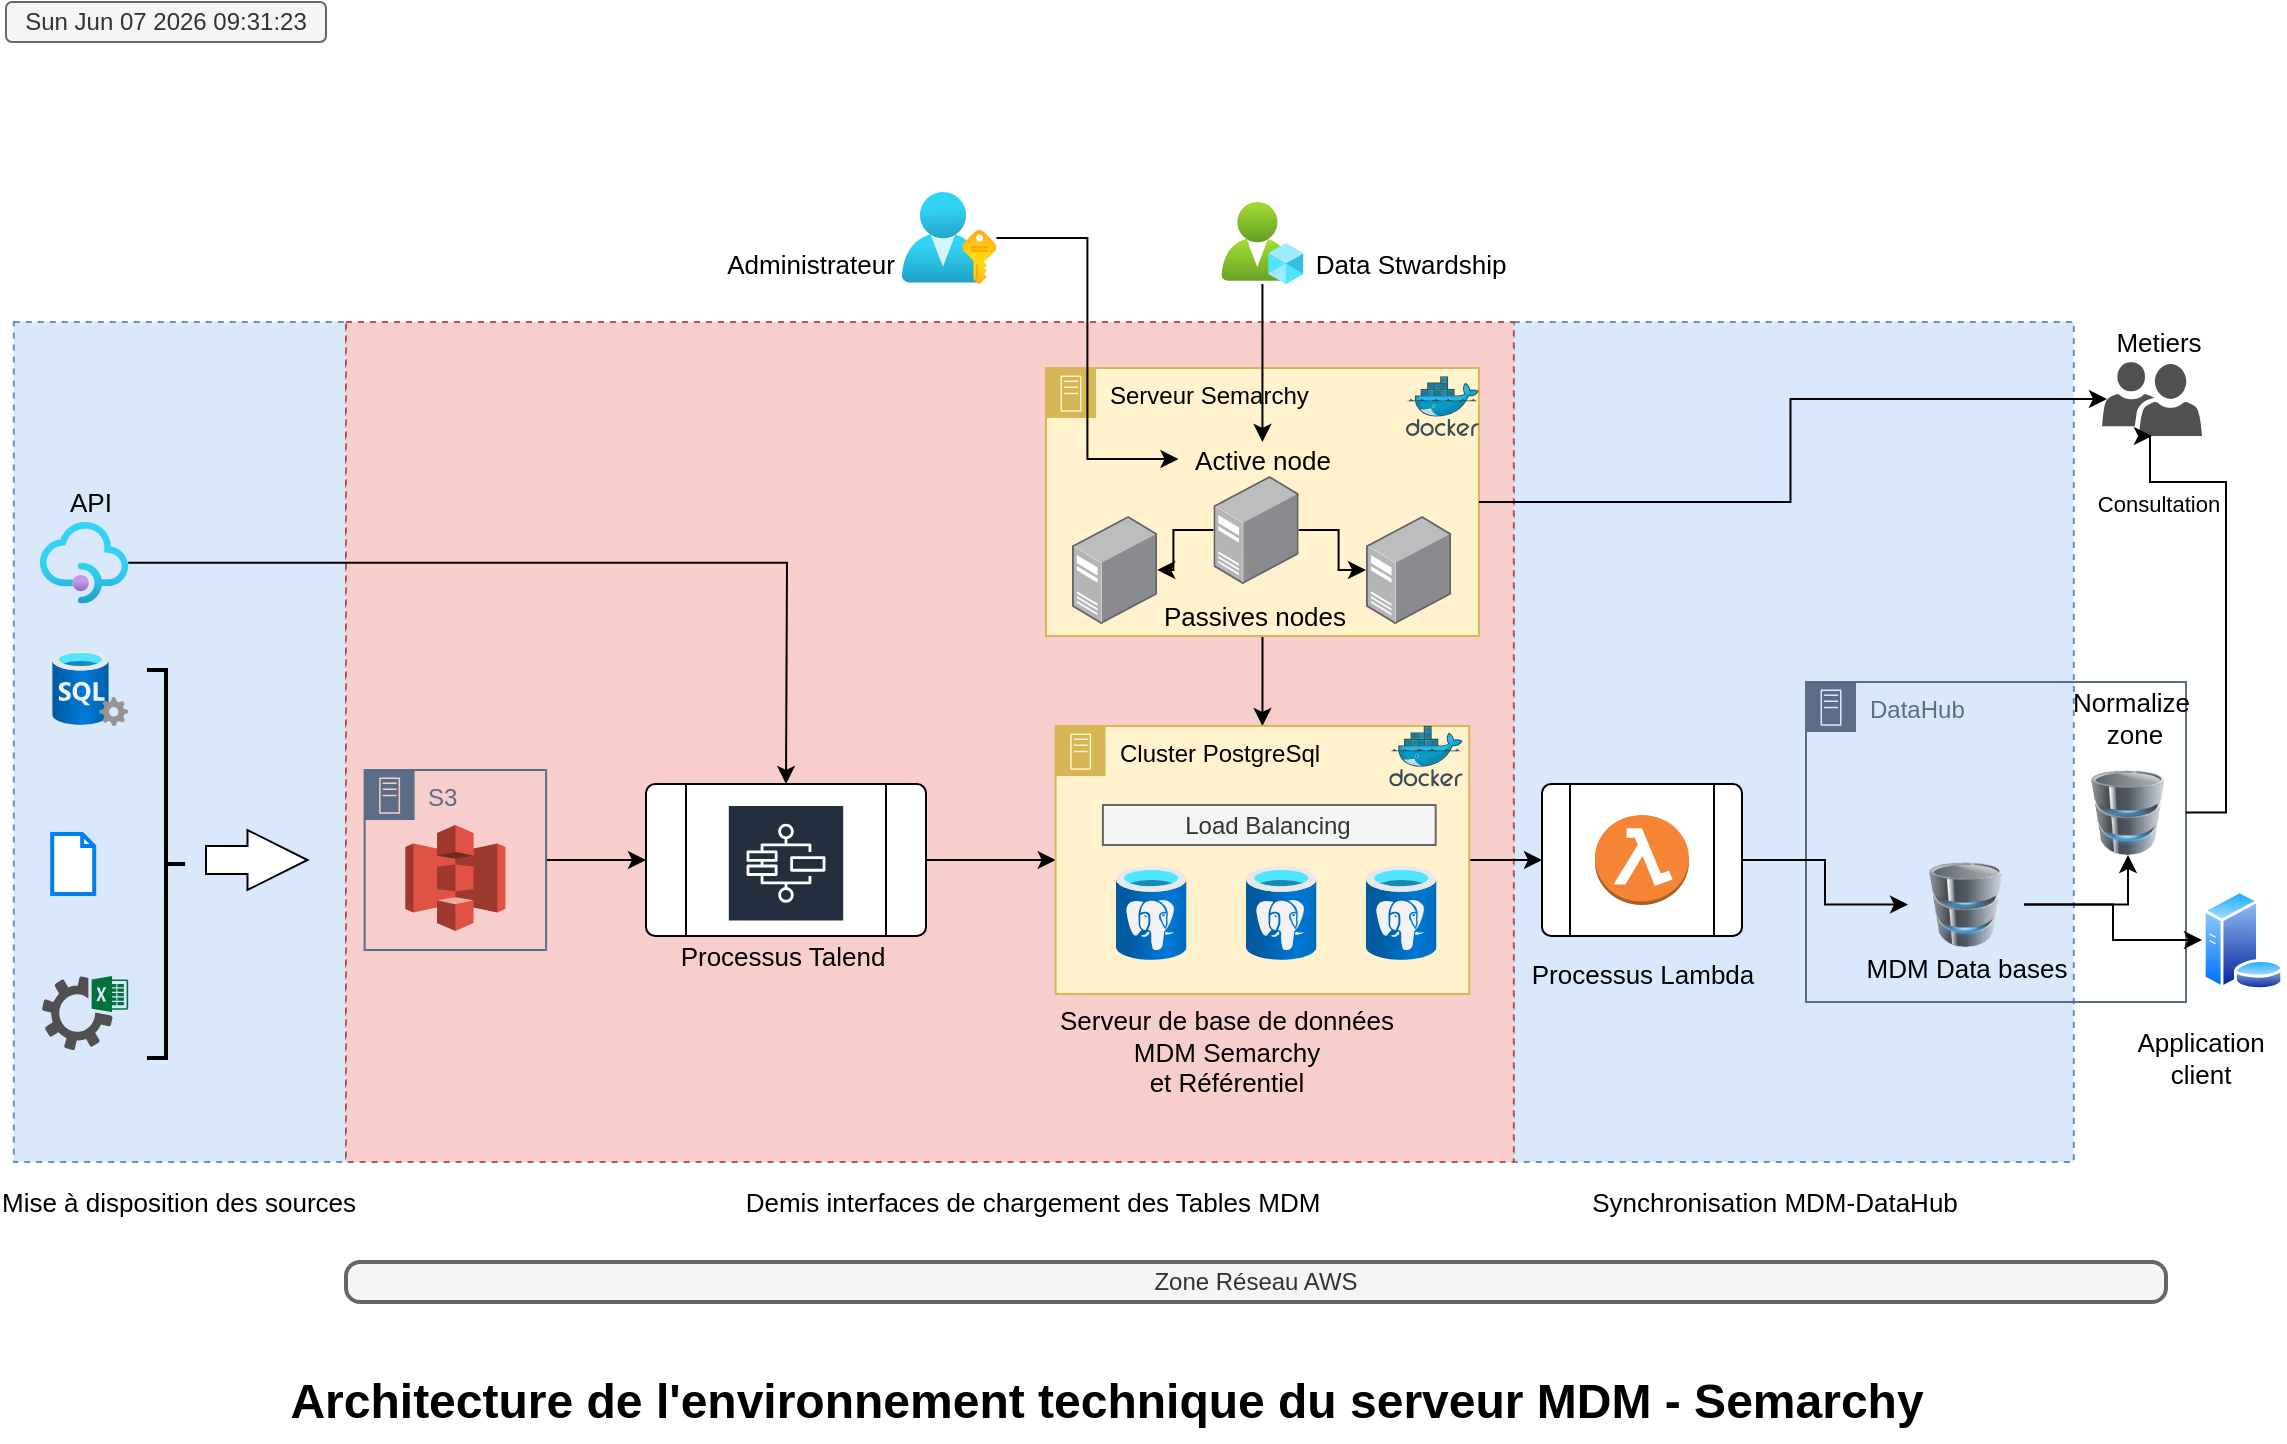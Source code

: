 <mxfile version="22.0.4" type="github">
  <diagram name="Page-1" id="sRmgB1Pe9PFXPVjPCZp8">
    <mxGraphModel dx="1195" dy="756" grid="1" gridSize="10" guides="1" tooltips="1" connect="1" arrows="1" fold="1" page="1" pageScale="1" pageWidth="1169" pageHeight="827" math="0" shadow="0">
      <root>
        <mxCell id="0" />
        <mxCell id="1" parent="0" />
        <mxCell id="tHJYKg1UplMh0ekt52AH-81" value="" style="rounded=0;whiteSpace=wrap;html=1;fillColor=#dae8fc;dashed=1;strokeColor=#6c8ebf;" vertex="1" parent="1">
          <mxGeometry x="783.9" y="190" width="280" height="420" as="geometry" />
        </mxCell>
        <mxCell id="tHJYKg1UplMh0ekt52AH-79" value="" style="rounded=0;whiteSpace=wrap;html=1;fillColor=#dae8fc;dashed=1;strokeColor=#6c8ebf;" vertex="1" parent="1">
          <mxGeometry x="33.9" y="190" width="166.1" height="420" as="geometry" />
        </mxCell>
        <mxCell id="tHJYKg1UplMh0ekt52AH-80" value="" style="rounded=0;whiteSpace=wrap;html=1;fillColor=#f8cecc;dashed=1;strokeColor=#b85450;" vertex="1" parent="1">
          <mxGeometry x="200" y="190" width="583.9" height="420" as="geometry" />
        </mxCell>
        <mxCell id="tHJYKg1UplMh0ekt52AH-58" style="edgeStyle=orthogonalEdgeStyle;rounded=0;orthogonalLoop=1;jettySize=auto;html=1;" edge="1" parent="1" source="tHJYKg1UplMh0ekt52AH-49" target="tHJYKg1UplMh0ekt52AH-5">
          <mxGeometry relative="1" as="geometry" />
        </mxCell>
        <mxCell id="tHJYKg1UplMh0ekt52AH-49" value="" style="verticalLabelPosition=bottom;verticalAlign=top;html=1;shape=process;whiteSpace=wrap;rounded=1;size=0.14;arcSize=6;" vertex="1" parent="1">
          <mxGeometry x="350" y="421" width="140" height="76" as="geometry" />
        </mxCell>
        <mxCell id="tPyTrMyJ9M7yAe20bpE8-4" value="" style="image;aspect=fixed;perimeter=ellipsePerimeter;html=1;align=center;shadow=0;dashed=0;spacingTop=3;image=img/lib/active_directory/database_server.svg;rounded=1;" parent="1" vertex="1">
          <mxGeometry x="1128" y="474" width="41" height="50" as="geometry" />
        </mxCell>
        <mxCell id="tHJYKg1UplMh0ekt52AH-9" style="edgeStyle=orthogonalEdgeStyle;rounded=0;orthogonalLoop=1;jettySize=auto;html=1;entryX=0.5;entryY=0;entryDx=0;entryDy=0;" edge="1" parent="1" source="tPyTrMyJ9M7yAe20bpE8-6" target="tHJYKg1UplMh0ekt52AH-5">
          <mxGeometry relative="1" as="geometry" />
        </mxCell>
        <mxCell id="tPyTrMyJ9M7yAe20bpE8-6" value="Serveur Semarchy" style="points=[[0,0],[0.25,0],[0.5,0],[0.75,0],[1,0],[1,0.25],[1,0.5],[1,0.75],[1,1],[0.75,1],[0.5,1],[0.25,1],[0,1],[0,0.75],[0,0.5],[0,0.25]];outlineConnect=0;html=1;whiteSpace=wrap;fontSize=12;fontStyle=0;container=1;pointerEvents=0;collapsible=0;recursiveResize=0;shape=mxgraph.aws4.group;grIcon=mxgraph.aws4.group_on_premise;strokeColor=#d6b656;fillColor=#fff2cc;verticalAlign=top;align=left;spacingLeft=30;dashed=0;rounded=1;" parent="1" vertex="1">
          <mxGeometry x="550" y="213" width="216.45" height="134" as="geometry" />
        </mxCell>
        <mxCell id="tPyTrMyJ9M7yAe20bpE8-26" value="" style="image;points=[];aspect=fixed;html=1;align=center;shadow=0;dashed=0;image=img/lib/allied_telesis/computer_and_terminals/Server_Desktop.svg;rounded=1;" parent="tPyTrMyJ9M7yAe20bpE8-6" vertex="1">
          <mxGeometry x="160" y="74" width="42.6" height="54" as="geometry" />
        </mxCell>
        <mxCell id="tHJYKg1UplMh0ekt52AH-89" style="edgeStyle=orthogonalEdgeStyle;rounded=0;orthogonalLoop=1;jettySize=auto;html=1;" edge="1" parent="tPyTrMyJ9M7yAe20bpE8-6" source="tPyTrMyJ9M7yAe20bpE8-2" target="tPyTrMyJ9M7yAe20bpE8-26">
          <mxGeometry relative="1" as="geometry" />
        </mxCell>
        <mxCell id="tHJYKg1UplMh0ekt52AH-90" style="edgeStyle=orthogonalEdgeStyle;rounded=0;orthogonalLoop=1;jettySize=auto;html=1;" edge="1" parent="tPyTrMyJ9M7yAe20bpE8-6" source="tPyTrMyJ9M7yAe20bpE8-2" target="tPyTrMyJ9M7yAe20bpE8-25">
          <mxGeometry relative="1" as="geometry" />
        </mxCell>
        <mxCell id="tPyTrMyJ9M7yAe20bpE8-2" value="" style="image;points=[];aspect=fixed;html=1;align=center;shadow=0;dashed=0;image=img/lib/allied_telesis/computer_and_terminals/Server_Desktop.svg;rounded=1;" parent="tPyTrMyJ9M7yAe20bpE8-6" vertex="1">
          <mxGeometry x="83.73" y="54" width="42.6" height="54" as="geometry" />
        </mxCell>
        <mxCell id="tPyTrMyJ9M7yAe20bpE8-25" value="" style="image;points=[];aspect=fixed;html=1;align=center;shadow=0;dashed=0;image=img/lib/allied_telesis/computer_and_terminals/Server_Desktop.svg;rounded=1;" parent="tPyTrMyJ9M7yAe20bpE8-6" vertex="1">
          <mxGeometry x="13.0" y="74" width="42.6" height="54" as="geometry" />
        </mxCell>
        <mxCell id="tHJYKg1UplMh0ekt52AH-2" value="Active node" style="text;strokeColor=none;fillColor=none;html=1;fontSize=13;fontStyle=0;verticalAlign=middle;align=center;rounded=1;" vertex="1" parent="tPyTrMyJ9M7yAe20bpE8-6">
          <mxGeometry x="66.22" y="37" width="84" height="17" as="geometry" />
        </mxCell>
        <mxCell id="tHJYKg1UplMh0ekt52AH-1" value="Passives nodes" style="text;strokeColor=none;fillColor=none;html=1;fontSize=13;fontStyle=0;verticalAlign=middle;align=center;rounded=1;" vertex="1" parent="tPyTrMyJ9M7yAe20bpE8-6">
          <mxGeometry x="62" y="114" width="84" height="20" as="geometry" />
        </mxCell>
        <mxCell id="tHJYKg1UplMh0ekt52AH-13" value="" style="image;sketch=0;aspect=fixed;html=1;points=[];align=center;fontSize=12;image=img/lib/mscae/Docker.svg;" vertex="1" parent="tPyTrMyJ9M7yAe20bpE8-6">
          <mxGeometry x="180" y="4.11" width="36.45" height="29.89" as="geometry" />
        </mxCell>
        <mxCell id="tPyTrMyJ9M7yAe20bpE8-9" value="" style="image;aspect=fixed;html=1;points=[];align=center;fontSize=12;image=img/lib/azure2/databases/SQL_Server.svg;rounded=1;" parent="1" vertex="1">
          <mxGeometry x="53.1" y="354" width="38" height="38" as="geometry" />
        </mxCell>
        <mxCell id="tHJYKg1UplMh0ekt52AH-56" style="edgeStyle=orthogonalEdgeStyle;rounded=0;orthogonalLoop=1;jettySize=auto;html=1;entryX=0.5;entryY=0;entryDx=0;entryDy=0;" edge="1" parent="1" source="tPyTrMyJ9M7yAe20bpE8-15" target="tHJYKg1UplMh0ekt52AH-2">
          <mxGeometry relative="1" as="geometry">
            <mxPoint x="658" y="140" as="targetPoint" />
          </mxGeometry>
        </mxCell>
        <mxCell id="tPyTrMyJ9M7yAe20bpE8-15" value="" style="image;aspect=fixed;html=1;points=[];align=center;fontSize=12;image=img/lib/azure2/intune/Azure_AD_Roles_and_Administrators.svg;rounded=1;" parent="1" vertex="1">
          <mxGeometry x="637.72" y="130" width="41" height="41" as="geometry" />
        </mxCell>
        <mxCell id="tHJYKg1UplMh0ekt52AH-94" style="edgeStyle=orthogonalEdgeStyle;rounded=0;orthogonalLoop=1;jettySize=auto;html=1;entryX=0;entryY=0.5;entryDx=0;entryDy=0;" edge="1" parent="1" source="tPyTrMyJ9M7yAe20bpE8-20" target="tHJYKg1UplMh0ekt52AH-2">
          <mxGeometry relative="1" as="geometry" />
        </mxCell>
        <mxCell id="tPyTrMyJ9M7yAe20bpE8-20" value="" style="image;aspect=fixed;html=1;points=[];align=center;fontSize=12;image=img/lib/azure2/azure_stack/User_Subscriptions.svg;rounded=1;" parent="1" vertex="1">
          <mxGeometry x="477.83" y="125" width="47.39" height="46" as="geometry" />
        </mxCell>
        <mxCell id="tPyTrMyJ9M7yAe20bpE8-21" value="" style="pointerEvents=1;shadow=0;dashed=0;html=1;strokeColor=none;labelPosition=center;verticalLabelPosition=bottom;verticalAlign=top;align=center;fillColor=#505050;shape=mxgraph.mscae.intune.user_group;rounded=1;" parent="1" vertex="1">
          <mxGeometry x="1078" y="210.0" width="50" height="37" as="geometry" />
        </mxCell>
        <mxCell id="tPyTrMyJ9M7yAe20bpE8-28" value="Architecture de l&#39;environnement technique du serveur MDM - Semarchy" style="text;strokeColor=none;fillColor=none;html=1;fontSize=24;fontStyle=1;verticalAlign=middle;align=center;rounded=1;" parent="1" vertex="1">
          <mxGeometry x="477.83" y="710" width="204" height="40" as="geometry" />
        </mxCell>
        <UserObject label="%date{ddd mmm dd yyyy HH:MM:ss}%" placeholders="1" id="tPyTrMyJ9M7yAe20bpE8-29">
          <mxCell style="text;html=1;strokeColor=#666666;fillColor=#f5f5f5;align=center;verticalAlign=middle;whiteSpace=wrap;overflow=hidden;fontColor=#333333;direction=west;flipV=1;flipH=0;rounded=1;" parent="1" vertex="1">
            <mxGeometry x="30" y="30" width="160" height="20" as="geometry" />
          </mxCell>
        </UserObject>
        <mxCell id="tHJYKg1UplMh0ekt52AH-67" style="edgeStyle=orthogonalEdgeStyle;rounded=0;orthogonalLoop=1;jettySize=auto;html=1;" edge="1" parent="1" source="tHJYKg1UplMh0ekt52AH-5" target="tHJYKg1UplMh0ekt52AH-65">
          <mxGeometry relative="1" as="geometry" />
        </mxCell>
        <mxCell id="tHJYKg1UplMh0ekt52AH-5" value="Cluster PostgreSql" style="points=[[0,0],[0.25,0],[0.5,0],[0.75,0],[1,0],[1,0.25],[1,0.5],[1,0.75],[1,1],[0.75,1],[0.5,1],[0.25,1],[0,1],[0,0.75],[0,0.5],[0,0.25]];outlineConnect=0;html=1;whiteSpace=wrap;fontSize=12;fontStyle=0;container=1;pointerEvents=0;collapsible=0;recursiveResize=0;shape=mxgraph.aws4.group;grIcon=mxgraph.aws4.group_on_premise;strokeColor=#d6b656;fillColor=#fff2cc;verticalAlign=top;align=left;spacingLeft=30;dashed=0;rounded=1;" vertex="1" parent="1">
          <mxGeometry x="554.83" y="392" width="206.78" height="134" as="geometry" />
        </mxCell>
        <mxCell id="tHJYKg1UplMh0ekt52AH-4" value="" style="image;aspect=fixed;html=1;points=[];align=center;fontSize=12;image=img/lib/azure2/databases/Azure_Database_PostgreSQL_Server.svg;rounded=1;" vertex="1" parent="tHJYKg1UplMh0ekt52AH-5">
          <mxGeometry x="155.17" y="70" width="35.25" height="47" as="geometry" />
        </mxCell>
        <mxCell id="tHJYKg1UplMh0ekt52AH-3" value="" style="image;aspect=fixed;html=1;points=[];align=center;fontSize=12;image=img/lib/azure2/databases/Azure_Database_PostgreSQL_Server.svg;rounded=1;" vertex="1" parent="tHJYKg1UplMh0ekt52AH-5">
          <mxGeometry x="95.17" y="70" width="35.25" height="47" as="geometry" />
        </mxCell>
        <mxCell id="tHJYKg1UplMh0ekt52AH-6" value="Load Balancing" style="rounded=0;whiteSpace=wrap;html=1;fillColor=#f5f5f5;fontColor=#333333;strokeColor=#666666;" vertex="1" parent="tHJYKg1UplMh0ekt52AH-5">
          <mxGeometry x="23.63" y="39.5" width="166.37" height="20" as="geometry" />
        </mxCell>
        <mxCell id="tPyTrMyJ9M7yAe20bpE8-8" value="" style="image;aspect=fixed;html=1;points=[];align=center;fontSize=12;image=img/lib/azure2/databases/Azure_Database_PostgreSQL_Server.svg;rounded=1;" parent="tHJYKg1UplMh0ekt52AH-5" vertex="1">
          <mxGeometry x="30.17" y="70" width="35.25" height="47" as="geometry" />
        </mxCell>
        <mxCell id="tHJYKg1UplMh0ekt52AH-14" value="" style="image;sketch=0;aspect=fixed;html=1;points=[];align=center;fontSize=12;image=img/lib/mscae/Docker.svg;" vertex="1" parent="tHJYKg1UplMh0ekt52AH-5">
          <mxGeometry x="166.78" width="36.78" height="30.16" as="geometry" />
        </mxCell>
        <mxCell id="tHJYKg1UplMh0ekt52AH-7" value="&lt;div&gt;Serveur de base de données&lt;/div&gt;&lt;div&gt;MDM Semarchy&lt;/div&gt;&lt;div&gt;et Référentiel&lt;br&gt;&lt;/div&gt;" style="text;strokeColor=none;fillColor=none;html=1;fontSize=13;fontStyle=0;verticalAlign=middle;align=center;rounded=1;" vertex="1" parent="1">
          <mxGeometry x="597.83" y="545" width="84" height="20" as="geometry" />
        </mxCell>
        <mxCell id="tHJYKg1UplMh0ekt52AH-15" value="" style="sketch=0;outlineConnect=0;fontColor=#232F3E;gradientColor=none;strokeColor=#ffffff;fillColor=#232F3E;dashed=0;verticalLabelPosition=middle;verticalAlign=bottom;align=center;html=1;whiteSpace=wrap;fontSize=10;fontStyle=1;spacing=3;shape=mxgraph.aws4.productIcon;prIcon=mxgraph.aws4.step_functions;" vertex="1" parent="1">
          <mxGeometry x="390.4" y="431" width="59.2" height="60" as="geometry" />
        </mxCell>
        <mxCell id="tHJYKg1UplMh0ekt52AH-18" value="DataHub" style="points=[[0,0],[0.25,0],[0.5,0],[0.75,0],[1,0],[1,0.25],[1,0.5],[1,0.75],[1,1],[0.75,1],[0.5,1],[0.25,1],[0,1],[0,0.75],[0,0.5],[0,0.25]];outlineConnect=0;gradientColor=none;html=1;whiteSpace=wrap;fontSize=12;fontStyle=0;container=1;pointerEvents=0;collapsible=0;recursiveResize=0;shape=mxgraph.aws4.group;grIcon=mxgraph.aws4.group_on_premise;strokeColor=#5A6C86;fillColor=none;verticalAlign=top;align=left;spacingLeft=30;fontColor=#5A6C86;dashed=0;rounded=1;" vertex="1" parent="1">
          <mxGeometry x="930" y="370" width="190" height="160" as="geometry" />
        </mxCell>
        <mxCell id="tHJYKg1UplMh0ekt52AH-22" value="&lt;div&gt;Normalize&amp;nbsp;&lt;/div&gt;&lt;div&gt;zone&lt;/div&gt;" style="text;strokeColor=none;fillColor=none;html=1;fontSize=13;fontStyle=0;verticalAlign=middle;align=center;rounded=1;" vertex="1" parent="tHJYKg1UplMh0ekt52AH-18">
          <mxGeometry x="122" y="9" width="84" height="17" as="geometry" />
        </mxCell>
        <mxCell id="tHJYKg1UplMh0ekt52AH-23" value="&lt;div&gt;MDM Data bases&lt;/div&gt;" style="text;strokeColor=none;fillColor=none;html=1;fontSize=13;fontStyle=0;verticalAlign=middle;align=center;rounded=1;" vertex="1" parent="tHJYKg1UplMh0ekt52AH-18">
          <mxGeometry x="38" y="132.5" width="84" height="20" as="geometry" />
        </mxCell>
        <mxCell id="tPyTrMyJ9M7yAe20bpE8-14" value="" style="shape=image;html=1;verticalAlign=top;verticalLabelPosition=bottom;labelBackgroundColor=#ffffff;imageAspect=0;aspect=fixed;image=https://cdn1.iconfinder.com/data/icons/line-christmas-icons/75/_snowflake-128.png;rounded=1;" parent="tHJYKg1UplMh0ekt52AH-18" vertex="1">
          <mxGeometry x="4.263e-14" y="26" width="34.5" height="34.5" as="geometry" />
        </mxCell>
        <mxCell id="tHJYKg1UplMh0ekt52AH-68" value="" style="image;html=1;image=img/lib/clip_art/computers/Database_128x128.png" vertex="1" parent="tHJYKg1UplMh0ekt52AH-18">
          <mxGeometry x="132" y="44" width="58" height="42.5" as="geometry" />
        </mxCell>
        <mxCell id="tHJYKg1UplMh0ekt52AH-75" style="edgeStyle=orthogonalEdgeStyle;rounded=0;orthogonalLoop=1;jettySize=auto;html=1;" edge="1" parent="tHJYKg1UplMh0ekt52AH-18" source="tHJYKg1UplMh0ekt52AH-64" target="tHJYKg1UplMh0ekt52AH-68">
          <mxGeometry relative="1" as="geometry" />
        </mxCell>
        <mxCell id="tHJYKg1UplMh0ekt52AH-64" value="" style="image;html=1;image=img/lib/clip_art/computers/Database_128x128.png" vertex="1" parent="tHJYKg1UplMh0ekt52AH-18">
          <mxGeometry x="51.0" y="90" width="58" height="42.5" as="geometry" />
        </mxCell>
        <mxCell id="tHJYKg1UplMh0ekt52AH-28" value="" style="sketch=0;pointerEvents=1;shadow=0;dashed=0;html=1;strokeColor=none;fillColor=#505050;labelPosition=center;verticalLabelPosition=bottom;verticalAlign=top;outlineConnect=0;align=center;shape=mxgraph.office.services.excel_services;" vertex="1" parent="1">
          <mxGeometry x="48" y="517" width="43.1" height="37" as="geometry" />
        </mxCell>
        <mxCell id="tHJYKg1UplMh0ekt52AH-29" value="" style="html=1;verticalLabelPosition=bottom;align=center;labelBackgroundColor=#ffffff;verticalAlign=top;strokeWidth=2;strokeColor=#0080F0;shadow=0;dashed=0;shape=mxgraph.ios7.icons.document;" vertex="1" parent="1">
          <mxGeometry x="53.1" y="446" width="21" height="30" as="geometry" />
        </mxCell>
        <mxCell id="tHJYKg1UplMh0ekt52AH-53" value="" style="edgeStyle=orthogonalEdgeStyle;rounded=0;orthogonalLoop=1;jettySize=auto;html=1;entryX=0;entryY=0.5;entryDx=0;entryDy=0;" edge="1" parent="1" source="tHJYKg1UplMh0ekt52AH-31" target="tHJYKg1UplMh0ekt52AH-49">
          <mxGeometry relative="1" as="geometry">
            <mxPoint x="340" y="460" as="targetPoint" />
          </mxGeometry>
        </mxCell>
        <mxCell id="tHJYKg1UplMh0ekt52AH-31" value="S3" style="points=[[0,0],[0.25,0],[0.5,0],[0.75,0],[1,0],[1,0.25],[1,0.5],[1,0.75],[1,1],[0.75,1],[0.5,1],[0.25,1],[0,1],[0,0.75],[0,0.5],[0,0.25]];outlineConnect=0;gradientColor=none;html=1;whiteSpace=wrap;fontSize=12;fontStyle=0;container=1;pointerEvents=0;collapsible=0;recursiveResize=0;shape=mxgraph.aws4.group;grIcon=mxgraph.aws4.group_on_premise;strokeColor=#5A6C86;fillColor=none;verticalAlign=top;align=left;spacingLeft=30;fontColor=#5A6C86;dashed=0;rounded=1;" vertex="1" parent="1">
          <mxGeometry x="209.3" y="414" width="90.75" height="90" as="geometry" />
        </mxCell>
        <mxCell id="tHJYKg1UplMh0ekt52AH-16" value="" style="outlineConnect=0;dashed=0;verticalLabelPosition=bottom;verticalAlign=top;align=center;html=1;shape=mxgraph.aws3.s3;fillColor=#E05243;gradientColor=none;" vertex="1" parent="tHJYKg1UplMh0ekt52AH-31">
          <mxGeometry x="20.35" y="27.5" width="50.05" height="53" as="geometry" />
        </mxCell>
        <mxCell id="tHJYKg1UplMh0ekt52AH-41" value="Data Stwardship" style="text;strokeColor=none;fillColor=none;html=1;fontSize=13;fontStyle=0;verticalAlign=middle;align=center;rounded=1;" vertex="1" parent="1">
          <mxGeometry x="690" y="151" width="84" height="20" as="geometry" />
        </mxCell>
        <mxCell id="tHJYKg1UplMh0ekt52AH-52" style="edgeStyle=orthogonalEdgeStyle;rounded=0;orthogonalLoop=1;jettySize=auto;html=1;" edge="1" parent="1" source="tHJYKg1UplMh0ekt52AH-42">
          <mxGeometry relative="1" as="geometry">
            <mxPoint x="420" y="421" as="targetPoint" />
          </mxGeometry>
        </mxCell>
        <mxCell id="tHJYKg1UplMh0ekt52AH-42" value="" style="image;aspect=fixed;html=1;points=[];align=center;fontSize=12;image=img/lib/azure2/app_services/API_Management_Services.svg;" vertex="1" parent="1">
          <mxGeometry x="46.9" y="290" width="44.2" height="40.8" as="geometry" />
        </mxCell>
        <mxCell id="tHJYKg1UplMh0ekt52AH-44" value="" style="html=1;shadow=0;dashed=0;align=center;verticalAlign=middle;shape=mxgraph.arrows2.arrow;dy=0.53;dx=30;notch=0;" vertex="1" parent="1">
          <mxGeometry x="130" y="444" width="50.75" height="30" as="geometry" />
        </mxCell>
        <mxCell id="tHJYKg1UplMh0ekt52AH-51" value="Processus Talend" style="text;strokeColor=none;fillColor=none;html=1;fontSize=13;fontStyle=0;verticalAlign=middle;align=center;rounded=1;" vertex="1" parent="1">
          <mxGeometry x="376.35" y="497" width="84" height="20" as="geometry" />
        </mxCell>
        <mxCell id="tHJYKg1UplMh0ekt52AH-36" value="Demis interfaces de chargement des Tables MDM" style="text;strokeColor=none;fillColor=none;html=1;fontSize=13;fontStyle=0;verticalAlign=middle;align=center;rounded=1;" vertex="1" parent="1">
          <mxGeometry x="501" y="620" width="84" height="20" as="geometry" />
        </mxCell>
        <mxCell id="tHJYKg1UplMh0ekt52AH-60" value="API" style="text;strokeColor=none;fillColor=none;html=1;fontSize=13;fontStyle=0;verticalAlign=middle;align=center;rounded=1;" vertex="1" parent="1">
          <mxGeometry x="30" y="270" width="84" height="20" as="geometry" />
        </mxCell>
        <mxCell id="tHJYKg1UplMh0ekt52AH-61" value="Administrateur" style="text;strokeColor=none;fillColor=none;html=1;fontSize=13;fontStyle=0;verticalAlign=middle;align=center;rounded=1;" vertex="1" parent="1">
          <mxGeometry x="390.4" y="151" width="84" height="20" as="geometry" />
        </mxCell>
        <mxCell id="tHJYKg1UplMh0ekt52AH-62" value="Metiers" style="text;strokeColor=none;fillColor=none;html=1;fontSize=13;fontStyle=0;verticalAlign=middle;align=center;rounded=1;" vertex="1" parent="1">
          <mxGeometry x="1063.9" y="190" width="84" height="20" as="geometry" />
        </mxCell>
        <mxCell id="tHJYKg1UplMh0ekt52AH-73" style="edgeStyle=orthogonalEdgeStyle;rounded=0;orthogonalLoop=1;jettySize=auto;html=1;" edge="1" parent="1" source="tHJYKg1UplMh0ekt52AH-65" target="tHJYKg1UplMh0ekt52AH-64">
          <mxGeometry relative="1" as="geometry" />
        </mxCell>
        <mxCell id="tHJYKg1UplMh0ekt52AH-65" value="" style="verticalLabelPosition=bottom;verticalAlign=top;html=1;shape=process;whiteSpace=wrap;rounded=1;size=0.14;arcSize=6;" vertex="1" parent="1">
          <mxGeometry x="798" y="421" width="100" height="76" as="geometry" />
        </mxCell>
        <mxCell id="tHJYKg1UplMh0ekt52AH-12" value="" style="outlineConnect=0;dashed=0;verticalLabelPosition=bottom;verticalAlign=top;align=center;html=1;shape=mxgraph.aws3.lambda_function;fillColor=#F58534;gradientColor=none;" vertex="1" parent="1">
          <mxGeometry x="824.5" y="436.5" width="47" height="45" as="geometry" />
        </mxCell>
        <mxCell id="tHJYKg1UplMh0ekt52AH-74" value="Synchronisation MDM-DataHub" style="text;strokeColor=none;fillColor=none;html=1;fontSize=13;fontStyle=0;verticalAlign=middle;align=center;rounded=1;" vertex="1" parent="1">
          <mxGeometry x="871.5" y="620" width="84" height="20" as="geometry" />
        </mxCell>
        <mxCell id="tHJYKg1UplMh0ekt52AH-76" style="edgeStyle=orthogonalEdgeStyle;rounded=0;orthogonalLoop=1;jettySize=auto;html=1;entryX=0.05;entryY=0.5;entryDx=0;entryDy=0;entryPerimeter=0;" edge="1" parent="1" source="tPyTrMyJ9M7yAe20bpE8-6" target="tPyTrMyJ9M7yAe20bpE8-21">
          <mxGeometry relative="1" as="geometry" />
        </mxCell>
        <mxCell id="tHJYKg1UplMh0ekt52AH-77" style="edgeStyle=orthogonalEdgeStyle;rounded=0;orthogonalLoop=1;jettySize=auto;html=1;entryX=0;entryY=0.5;entryDx=0;entryDy=0;" edge="1" parent="1" source="tHJYKg1UplMh0ekt52AH-64" target="tPyTrMyJ9M7yAe20bpE8-4">
          <mxGeometry relative="1" as="geometry" />
        </mxCell>
        <mxCell id="tHJYKg1UplMh0ekt52AH-78" value="&lt;div&gt;Application &lt;br&gt;&lt;/div&gt;&lt;div&gt;client&lt;br&gt;&lt;/div&gt;" style="text;strokeColor=none;fillColor=none;html=1;fontSize=13;fontStyle=0;verticalAlign=middle;align=center;rounded=1;" vertex="1" parent="1">
          <mxGeometry x="1085" y="548" width="84" height="20" as="geometry" />
        </mxCell>
        <mxCell id="tHJYKg1UplMh0ekt52AH-83" value="Mise à disposition des sources" style="text;strokeColor=none;fillColor=none;html=1;fontSize=13;fontStyle=0;verticalAlign=middle;align=center;rounded=1;" vertex="1" parent="1">
          <mxGeometry x="74.1" y="620" width="84" height="20" as="geometry" />
        </mxCell>
        <mxCell id="tHJYKg1UplMh0ekt52AH-84" value="&lt;div&gt;Processus Lambda&lt;br&gt;&lt;/div&gt;" style="text;strokeColor=none;fillColor=none;html=1;fontSize=13;fontStyle=0;verticalAlign=middle;align=center;rounded=1;" vertex="1" parent="1">
          <mxGeometry x="806" y="506" width="84" height="20" as="geometry" />
        </mxCell>
        <mxCell id="tHJYKg1UplMh0ekt52AH-86" style="edgeStyle=orthogonalEdgeStyle;rounded=0;orthogonalLoop=1;jettySize=auto;html=1;entryX=0.5;entryY=1;entryDx=0;entryDy=0;entryPerimeter=0;" edge="1" parent="1" source="tHJYKg1UplMh0ekt52AH-68" target="tPyTrMyJ9M7yAe20bpE8-21">
          <mxGeometry relative="1" as="geometry">
            <Array as="points">
              <mxPoint x="1140" y="435" />
              <mxPoint x="1140" y="270" />
              <mxPoint x="1102" y="270" />
              <mxPoint x="1102" y="247" />
            </Array>
          </mxGeometry>
        </mxCell>
        <mxCell id="tHJYKg1UplMh0ekt52AH-87" value="Consultation" style="edgeLabel;html=1;align=center;verticalAlign=middle;resizable=0;points=[];" vertex="1" connectable="0" parent="tHJYKg1UplMh0ekt52AH-86">
          <mxGeometry x="-0.387" y="-1" relative="1" as="geometry">
            <mxPoint x="-35" y="-99" as="offset" />
          </mxGeometry>
        </mxCell>
        <mxCell id="tHJYKg1UplMh0ekt52AH-91" value="" style="strokeWidth=2;html=1;shape=mxgraph.flowchart.annotation_2;align=left;labelPosition=right;pointerEvents=1;rotation=-180;" vertex="1" parent="1">
          <mxGeometry x="100.45" y="364" width="19.1" height="194" as="geometry" />
        </mxCell>
        <mxCell id="tHJYKg1UplMh0ekt52AH-92" value="Zone Réseau AWS" style="rounded=1;whiteSpace=wrap;html=1;absoluteArcSize=1;arcSize=14;strokeWidth=2;fillColor=#f5f5f5;fontColor=#333333;strokeColor=#666666;" vertex="1" parent="1">
          <mxGeometry x="200" y="660" width="910" height="20" as="geometry" />
        </mxCell>
      </root>
    </mxGraphModel>
  </diagram>
</mxfile>
